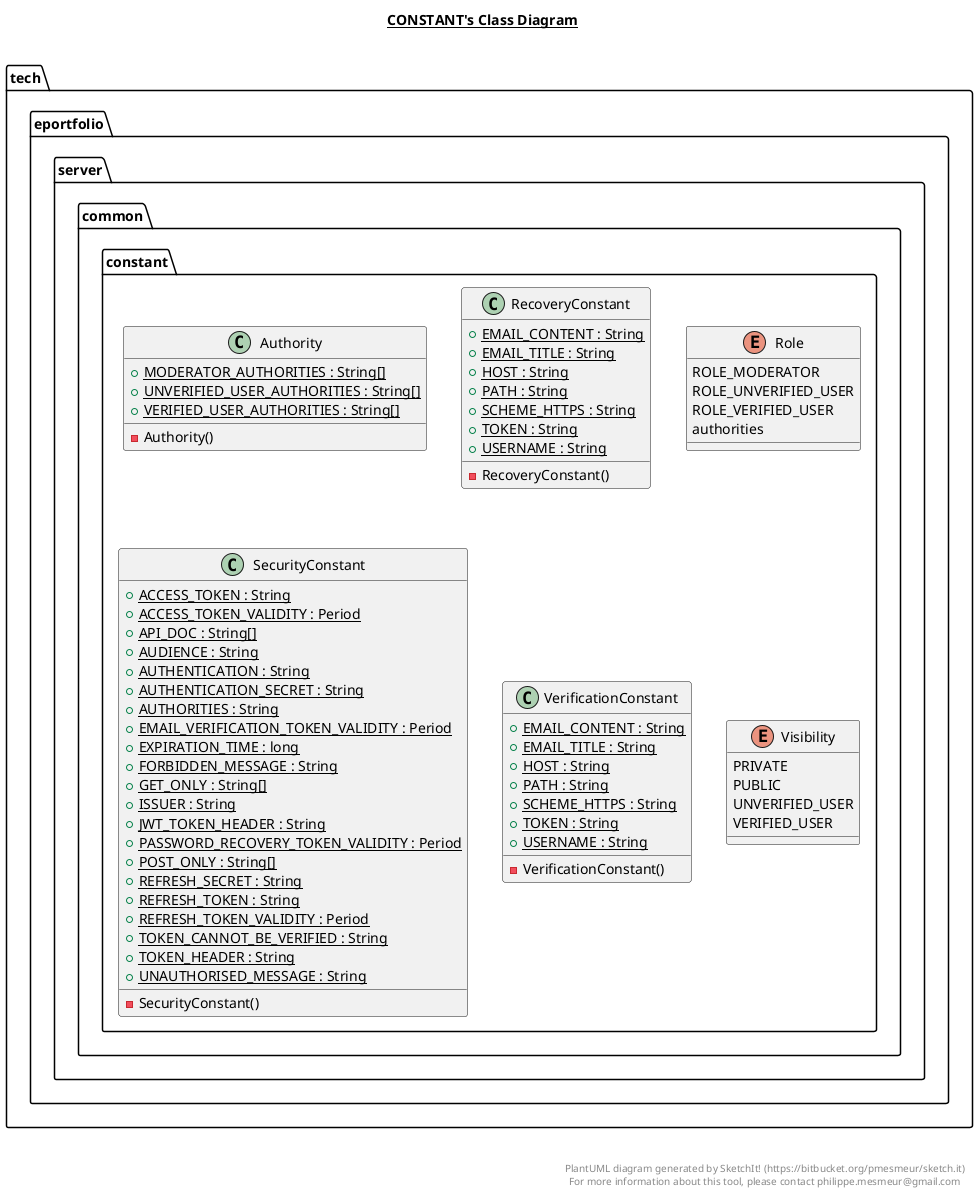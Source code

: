 @startuml

title __CONSTANT's Class Diagram__\n

  namespace tech.eportfolio.server {
    namespace common {
      namespace constant {
        class tech.eportfolio.server.common.constant.Authority {
            {static} + MODERATOR_AUTHORITIES : String[]
            {static} + UNVERIFIED_USER_AUTHORITIES : String[]
            {static} + VERIFIED_USER_AUTHORITIES : String[]
            - Authority()
        }
      }
    }
  }
  

  namespace tech.eportfolio.server {
    namespace common {
      namespace constant {
        class tech.eportfolio.server.common.constant.RecoveryConstant {
            {static} + EMAIL_CONTENT : String
            {static} + EMAIL_TITLE : String
            {static} + HOST : String
            {static} + PATH : String
            {static} + SCHEME_HTTPS : String
            {static} + TOKEN : String
            {static} + USERNAME : String
            - RecoveryConstant()
        }
      }
    }
  }
  

  namespace tech.eportfolio.server {
    namespace common {
      namespace constant {
        enum Role {
          ROLE_MODERATOR
          ROLE_UNVERIFIED_USER
          ROLE_VERIFIED_USER
          authorities
        }
      }
    }
  }
  

  namespace tech.eportfolio.server {
    namespace common {
      namespace constant {
        class tech.eportfolio.server.common.constant.SecurityConstant {
            {static} + ACCESS_TOKEN : String
            {static} + ACCESS_TOKEN_VALIDITY : Period
            {static} + API_DOC : String[]
            {static} + AUDIENCE : String
            {static} + AUTHENTICATION : String
            {static} + AUTHENTICATION_SECRET : String
            {static} + AUTHORITIES : String
            {static} + EMAIL_VERIFICATION_TOKEN_VALIDITY : Period
            {static} + EXPIRATION_TIME : long
            {static} + FORBIDDEN_MESSAGE : String
            {static} + GET_ONLY : String[]
            {static} + ISSUER : String
            {static} + JWT_TOKEN_HEADER : String
            {static} + PASSWORD_RECOVERY_TOKEN_VALIDITY : Period
            {static} + POST_ONLY : String[]
            {static} + REFRESH_SECRET : String
            {static} + REFRESH_TOKEN : String
            {static} + REFRESH_TOKEN_VALIDITY : Period
            {static} + TOKEN_CANNOT_BE_VERIFIED : String
            {static} + TOKEN_HEADER : String
            {static} + UNAUTHORISED_MESSAGE : String
            - SecurityConstant()
        }
      }
    }
  }
  

  namespace tech.eportfolio.server {
    namespace common {
      namespace constant {
        class tech.eportfolio.server.common.constant.VerificationConstant {
            {static} + EMAIL_CONTENT : String
            {static} + EMAIL_TITLE : String
            {static} + HOST : String
            {static} + PATH : String
            {static} + SCHEME_HTTPS : String
            {static} + TOKEN : String
            {static} + USERNAME : String
            - VerificationConstant()
        }
      }
    }
  }
  

  namespace tech.eportfolio.server {
    namespace common {
      namespace constant {
        enum Visibility {
          PRIVATE
          PUBLIC
          UNVERIFIED_USER
          VERIFIED_USER
        }
      }
    }
  }
  



right footer


PlantUML diagram generated by SketchIt! (https://bitbucket.org/pmesmeur/sketch.it)
For more information about this tool, please contact philippe.mesmeur@gmail.com
endfooter

@enduml
